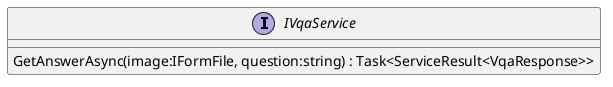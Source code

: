 @startuml
interface IVqaService {
    GetAnswerAsync(image:IFormFile, question:string) : Task<ServiceResult<VqaResponse>>
}
@enduml
